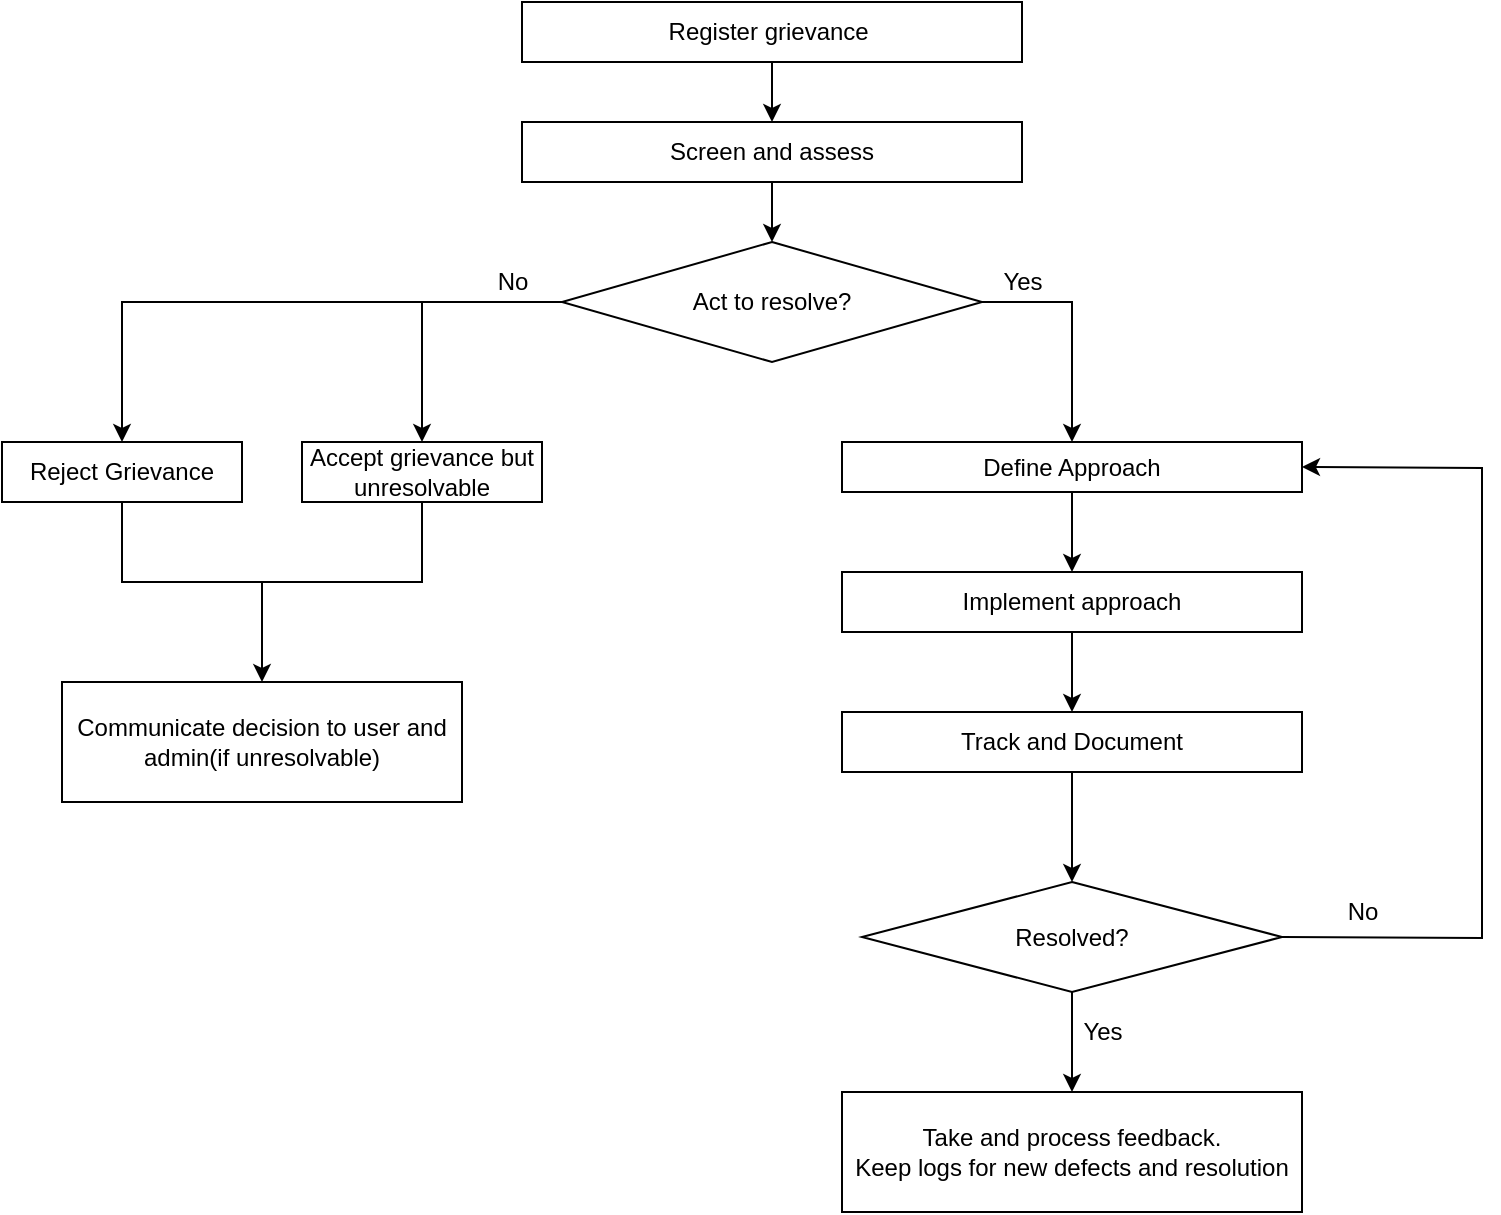 <mxfile version="16.4.0" type="device"><diagram id="ztU1axnO_uDN_kl_un1a" name="Page-1"><mxGraphModel dx="1141" dy="633" grid="1" gridSize="10" guides="1" tooltips="1" connect="1" arrows="1" fold="1" page="1" pageScale="1" pageWidth="850" pageHeight="1100" math="0" shadow="0"><root><mxCell id="0"/><mxCell id="1" parent="0"/><mxCell id="lwJUx7GNNcxR5eYOWMot-6" value="" style="edgeStyle=orthogonalEdgeStyle;rounded=0;orthogonalLoop=1;jettySize=auto;html=1;" parent="1" source="lwJUx7GNNcxR5eYOWMot-1" target="lwJUx7GNNcxR5eYOWMot-5" edge="1"><mxGeometry relative="1" as="geometry"/></mxCell><mxCell id="lwJUx7GNNcxR5eYOWMot-1" value="Register grievance&amp;nbsp;" style="rounded=0;whiteSpace=wrap;html=1;" parent="1" vertex="1"><mxGeometry x="270" y="40" width="250" height="30" as="geometry"/></mxCell><mxCell id="lwJUx7GNNcxR5eYOWMot-5" value="Screen and assess" style="rounded=0;whiteSpace=wrap;html=1;" parent="1" vertex="1"><mxGeometry x="270" y="100" width="250" height="30" as="geometry"/></mxCell><mxCell id="lwJUx7GNNcxR5eYOWMot-47" value="" style="edgeStyle=orthogonalEdgeStyle;rounded=0;orthogonalLoop=1;jettySize=auto;html=1;exitX=0.5;exitY=1;exitDx=0;exitDy=0;" parent="1" source="lwJUx7GNNcxR5eYOWMot-5" target="lwJUx7GNNcxR5eYOWMot-46" edge="1"><mxGeometry relative="1" as="geometry"><mxPoint x="395" y="190.0" as="sourcePoint"/></mxGeometry></mxCell><mxCell id="lwJUx7GNNcxR5eYOWMot-30" value="" style="edgeStyle=orthogonalEdgeStyle;rounded=0;orthogonalLoop=1;jettySize=auto;html=1;" parent="1" source="lwJUx7GNNcxR5eYOWMot-26" target="lwJUx7GNNcxR5eYOWMot-29" edge="1"><mxGeometry relative="1" as="geometry"/></mxCell><mxCell id="lwJUx7GNNcxR5eYOWMot-26" value="Define Approach" style="whiteSpace=wrap;html=1;rounded=0;" parent="1" vertex="1"><mxGeometry x="430" y="260" width="230" height="25" as="geometry"/></mxCell><mxCell id="lwJUx7GNNcxR5eYOWMot-32" value="" style="edgeStyle=orthogonalEdgeStyle;rounded=0;orthogonalLoop=1;jettySize=auto;html=1;" parent="1" source="lwJUx7GNNcxR5eYOWMot-29" target="lwJUx7GNNcxR5eYOWMot-31" edge="1"><mxGeometry relative="1" as="geometry"/></mxCell><mxCell id="lwJUx7GNNcxR5eYOWMot-29" value="Implement approach" style="whiteSpace=wrap;html=1;rounded=0;" parent="1" vertex="1"><mxGeometry x="430" y="325" width="230" height="30" as="geometry"/></mxCell><mxCell id="lwJUx7GNNcxR5eYOWMot-34" value="" style="edgeStyle=orthogonalEdgeStyle;rounded=0;orthogonalLoop=1;jettySize=auto;html=1;" parent="1" source="lwJUx7GNNcxR5eYOWMot-31" target="lwJUx7GNNcxR5eYOWMot-33" edge="1"><mxGeometry relative="1" as="geometry"/></mxCell><mxCell id="lwJUx7GNNcxR5eYOWMot-31" value="Track and Document" style="whiteSpace=wrap;html=1;rounded=0;" parent="1" vertex="1"><mxGeometry x="430" y="395" width="230" height="30" as="geometry"/></mxCell><mxCell id="lwJUx7GNNcxR5eYOWMot-41" value="" style="edgeStyle=orthogonalEdgeStyle;rounded=0;orthogonalLoop=1;jettySize=auto;html=1;" parent="1" source="lwJUx7GNNcxR5eYOWMot-33" target="lwJUx7GNNcxR5eYOWMot-40" edge="1"><mxGeometry relative="1" as="geometry"/></mxCell><mxCell id="lwJUx7GNNcxR5eYOWMot-33" value="Resolved?" style="rhombus;whiteSpace=wrap;html=1;rounded=0;" parent="1" vertex="1"><mxGeometry x="440" y="480" width="210" height="55" as="geometry"/></mxCell><mxCell id="lwJUx7GNNcxR5eYOWMot-36" value="" style="endArrow=classic;html=1;rounded=0;exitX=1;exitY=0.5;exitDx=0;exitDy=0;entryX=1;entryY=0.5;entryDx=0;entryDy=0;" parent="1" source="lwJUx7GNNcxR5eYOWMot-33" target="lwJUx7GNNcxR5eYOWMot-26" edge="1"><mxGeometry width="50" height="50" relative="1" as="geometry"><mxPoint x="680" y="505" as="sourcePoint"/><mxPoint x="750" y="235" as="targetPoint"/><Array as="points"><mxPoint x="750" y="508"/><mxPoint x="750" y="273"/></Array></mxGeometry></mxCell><mxCell id="lwJUx7GNNcxR5eYOWMot-39" value="No" style="text;html=1;align=center;verticalAlign=middle;resizable=0;points=[];autosize=1;strokeColor=none;fillColor=none;" parent="1" vertex="1"><mxGeometry x="675" y="485" width="30" height="20" as="geometry"/></mxCell><mxCell id="lwJUx7GNNcxR5eYOWMot-40" value="Take and process feedback.&lt;br&gt;Keep logs for new defects and resolution" style="whiteSpace=wrap;html=1;rounded=0;" parent="1" vertex="1"><mxGeometry x="430" y="585" width="230" height="60" as="geometry"/></mxCell><mxCell id="lwJUx7GNNcxR5eYOWMot-42" value="Yes" style="text;html=1;align=center;verticalAlign=middle;resizable=0;points=[];autosize=1;strokeColor=none;fillColor=none;" parent="1" vertex="1"><mxGeometry x="540" y="545" width="40" height="20" as="geometry"/></mxCell><mxCell id="lwJUx7GNNcxR5eYOWMot-51" value="" style="edgeStyle=orthogonalEdgeStyle;rounded=0;orthogonalLoop=1;jettySize=auto;html=1;" parent="1" source="lwJUx7GNNcxR5eYOWMot-46" target="lwJUx7GNNcxR5eYOWMot-50" edge="1"><mxGeometry relative="1" as="geometry"/></mxCell><mxCell id="lwJUx7GNNcxR5eYOWMot-53" value="" style="edgeStyle=orthogonalEdgeStyle;rounded=0;orthogonalLoop=1;jettySize=auto;html=1;" parent="1" source="lwJUx7GNNcxR5eYOWMot-46" target="lwJUx7GNNcxR5eYOWMot-52" edge="1"><mxGeometry relative="1" as="geometry"/></mxCell><mxCell id="lwJUx7GNNcxR5eYOWMot-46" value="Act to resolve?" style="rhombus;whiteSpace=wrap;html=1;rounded=0;" parent="1" vertex="1"><mxGeometry x="290" y="160" width="210" height="60" as="geometry"/></mxCell><mxCell id="lwJUx7GNNcxR5eYOWMot-49" value="" style="endArrow=classic;html=1;rounded=0;exitX=1;exitY=0.5;exitDx=0;exitDy=0;" parent="1" source="lwJUx7GNNcxR5eYOWMot-46" target="lwJUx7GNNcxR5eYOWMot-26" edge="1"><mxGeometry width="50" height="50" relative="1" as="geometry"><mxPoint x="550" y="330" as="sourcePoint"/><mxPoint x="600" y="190" as="targetPoint"/><Array as="points"><mxPoint x="545" y="190"/></Array></mxGeometry></mxCell><mxCell id="lwJUx7GNNcxR5eYOWMot-50" value="Reject Grievance" style="whiteSpace=wrap;html=1;rounded=0;" parent="1" vertex="1"><mxGeometry x="10" y="260" width="120" height="30" as="geometry"/></mxCell><mxCell id="lwJUx7GNNcxR5eYOWMot-52" value="Accept grievance but unresolvable" style="whiteSpace=wrap;html=1;rounded=0;" parent="1" vertex="1"><mxGeometry x="160" y="260" width="120" height="30" as="geometry"/></mxCell><mxCell id="lwJUx7GNNcxR5eYOWMot-54" value="Communicate decision to user and admin(if unresolvable)" style="rounded=0;whiteSpace=wrap;html=1;" parent="1" vertex="1"><mxGeometry x="40" y="380" width="200" height="60" as="geometry"/></mxCell><mxCell id="lwJUx7GNNcxR5eYOWMot-55" value="Yes" style="text;html=1;align=center;verticalAlign=middle;resizable=0;points=[];autosize=1;strokeColor=none;fillColor=none;" parent="1" vertex="1"><mxGeometry x="500" y="170" width="40" height="20" as="geometry"/></mxCell><mxCell id="lwJUx7GNNcxR5eYOWMot-56" value="No" style="text;html=1;align=center;verticalAlign=middle;resizable=0;points=[];autosize=1;strokeColor=none;fillColor=none;" parent="1" vertex="1"><mxGeometry x="250" y="170" width="30" height="20" as="geometry"/></mxCell><mxCell id="lwJUx7GNNcxR5eYOWMot-63" value="" style="endArrow=none;html=1;rounded=0;exitX=0.5;exitY=1;exitDx=0;exitDy=0;" parent="1" source="lwJUx7GNNcxR5eYOWMot-50" edge="1"><mxGeometry width="50" height="50" relative="1" as="geometry"><mxPoint x="360" y="370" as="sourcePoint"/><mxPoint x="160" y="330" as="targetPoint"/><Array as="points"><mxPoint x="70" y="330"/></Array></mxGeometry></mxCell><mxCell id="lwJUx7GNNcxR5eYOWMot-64" value="" style="endArrow=none;html=1;rounded=0;exitX=0.5;exitY=1;exitDx=0;exitDy=0;" parent="1" edge="1"><mxGeometry width="50" height="50" relative="1" as="geometry"><mxPoint x="220" y="290" as="sourcePoint"/><mxPoint x="160" y="330" as="targetPoint"/><Array as="points"><mxPoint x="220" y="330"/></Array></mxGeometry></mxCell><mxCell id="lwJUx7GNNcxR5eYOWMot-65" value="" style="endArrow=classic;html=1;rounded=0;entryX=0.5;entryY=0;entryDx=0;entryDy=0;" parent="1" target="lwJUx7GNNcxR5eYOWMot-54" edge="1"><mxGeometry width="50" height="50" relative="1" as="geometry"><mxPoint x="140" y="330" as="sourcePoint"/><mxPoint x="140" y="360" as="targetPoint"/></mxGeometry></mxCell></root></mxGraphModel></diagram></mxfile>
